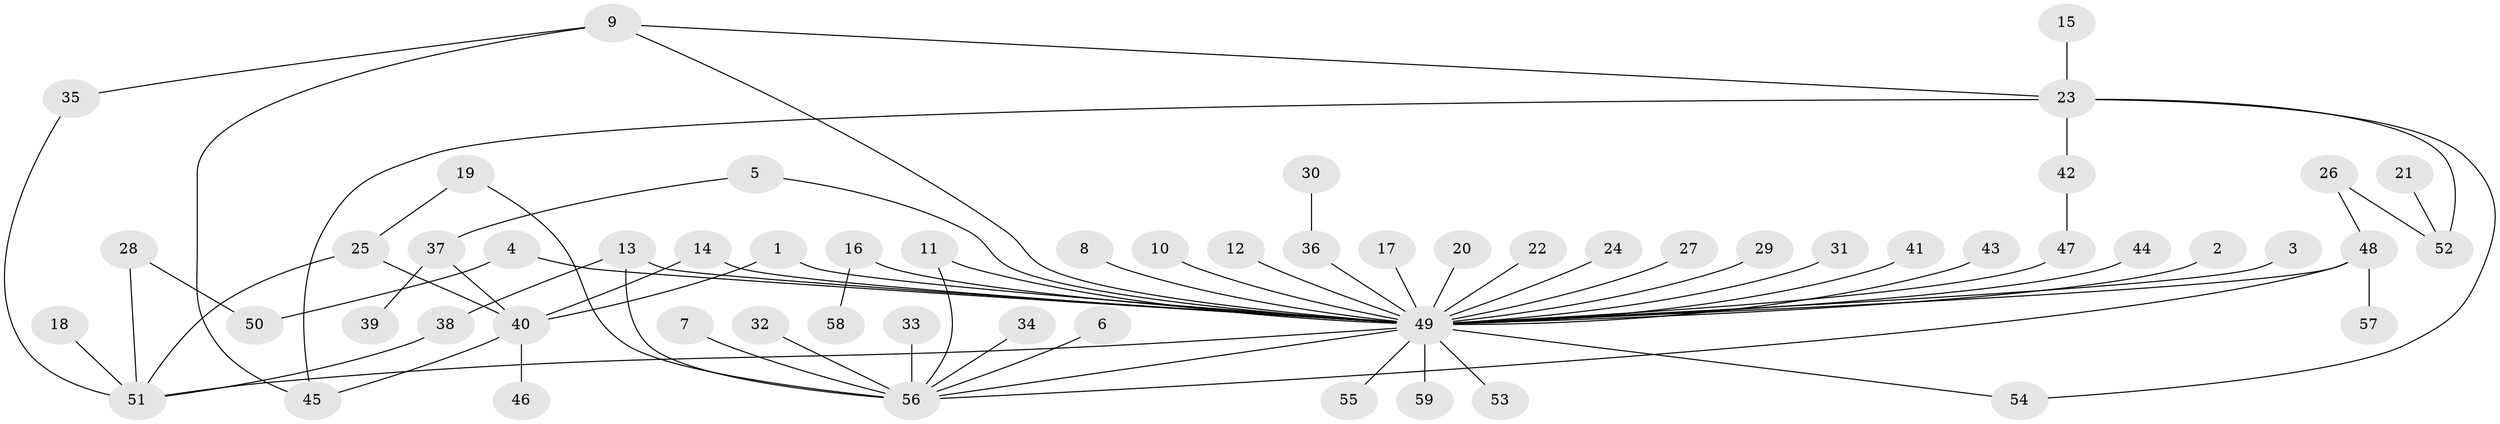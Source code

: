 // original degree distribution, {2: 0.2288135593220339, 38: 0.00847457627118644, 3: 0.0847457627118644, 6: 0.00847457627118644, 7: 0.00847457627118644, 4: 0.05084745762711865, 13: 0.00847457627118644, 1: 0.559322033898305, 8: 0.025423728813559324, 5: 0.01694915254237288}
// Generated by graph-tools (version 1.1) at 2025/36/03/04/25 23:36:41]
// undirected, 59 vertices, 73 edges
graph export_dot {
  node [color=gray90,style=filled];
  1;
  2;
  3;
  4;
  5;
  6;
  7;
  8;
  9;
  10;
  11;
  12;
  13;
  14;
  15;
  16;
  17;
  18;
  19;
  20;
  21;
  22;
  23;
  24;
  25;
  26;
  27;
  28;
  29;
  30;
  31;
  32;
  33;
  34;
  35;
  36;
  37;
  38;
  39;
  40;
  41;
  42;
  43;
  44;
  45;
  46;
  47;
  48;
  49;
  50;
  51;
  52;
  53;
  54;
  55;
  56;
  57;
  58;
  59;
  1 -- 40 [weight=1.0];
  1 -- 49 [weight=1.0];
  2 -- 49 [weight=1.0];
  3 -- 49 [weight=1.0];
  4 -- 49 [weight=1.0];
  4 -- 50 [weight=1.0];
  5 -- 37 [weight=1.0];
  5 -- 49 [weight=1.0];
  6 -- 56 [weight=1.0];
  7 -- 56 [weight=1.0];
  8 -- 49 [weight=1.0];
  9 -- 23 [weight=1.0];
  9 -- 35 [weight=1.0];
  9 -- 45 [weight=1.0];
  9 -- 49 [weight=1.0];
  10 -- 49 [weight=1.0];
  11 -- 49 [weight=1.0];
  11 -- 56 [weight=1.0];
  12 -- 49 [weight=1.0];
  13 -- 38 [weight=1.0];
  13 -- 49 [weight=1.0];
  13 -- 56 [weight=2.0];
  14 -- 40 [weight=1.0];
  14 -- 49 [weight=1.0];
  15 -- 23 [weight=1.0];
  16 -- 49 [weight=1.0];
  16 -- 58 [weight=1.0];
  17 -- 49 [weight=1.0];
  18 -- 51 [weight=1.0];
  19 -- 25 [weight=1.0];
  19 -- 56 [weight=1.0];
  20 -- 49 [weight=1.0];
  21 -- 52 [weight=1.0];
  22 -- 49 [weight=1.0];
  23 -- 42 [weight=1.0];
  23 -- 45 [weight=1.0];
  23 -- 52 [weight=1.0];
  23 -- 54 [weight=1.0];
  24 -- 49 [weight=1.0];
  25 -- 40 [weight=1.0];
  25 -- 51 [weight=1.0];
  26 -- 48 [weight=1.0];
  26 -- 52 [weight=1.0];
  27 -- 49 [weight=1.0];
  28 -- 50 [weight=1.0];
  28 -- 51 [weight=1.0];
  29 -- 49 [weight=2.0];
  30 -- 36 [weight=1.0];
  31 -- 49 [weight=1.0];
  32 -- 56 [weight=1.0];
  33 -- 56 [weight=1.0];
  34 -- 56 [weight=1.0];
  35 -- 51 [weight=1.0];
  36 -- 49 [weight=1.0];
  37 -- 39 [weight=1.0];
  37 -- 40 [weight=1.0];
  38 -- 51 [weight=1.0];
  40 -- 45 [weight=1.0];
  40 -- 46 [weight=1.0];
  41 -- 49 [weight=1.0];
  42 -- 47 [weight=1.0];
  43 -- 49 [weight=1.0];
  44 -- 49 [weight=1.0];
  47 -- 49 [weight=1.0];
  48 -- 49 [weight=1.0];
  48 -- 56 [weight=1.0];
  48 -- 57 [weight=1.0];
  49 -- 51 [weight=1.0];
  49 -- 53 [weight=1.0];
  49 -- 54 [weight=1.0];
  49 -- 55 [weight=1.0];
  49 -- 56 [weight=1.0];
  49 -- 59 [weight=1.0];
}
